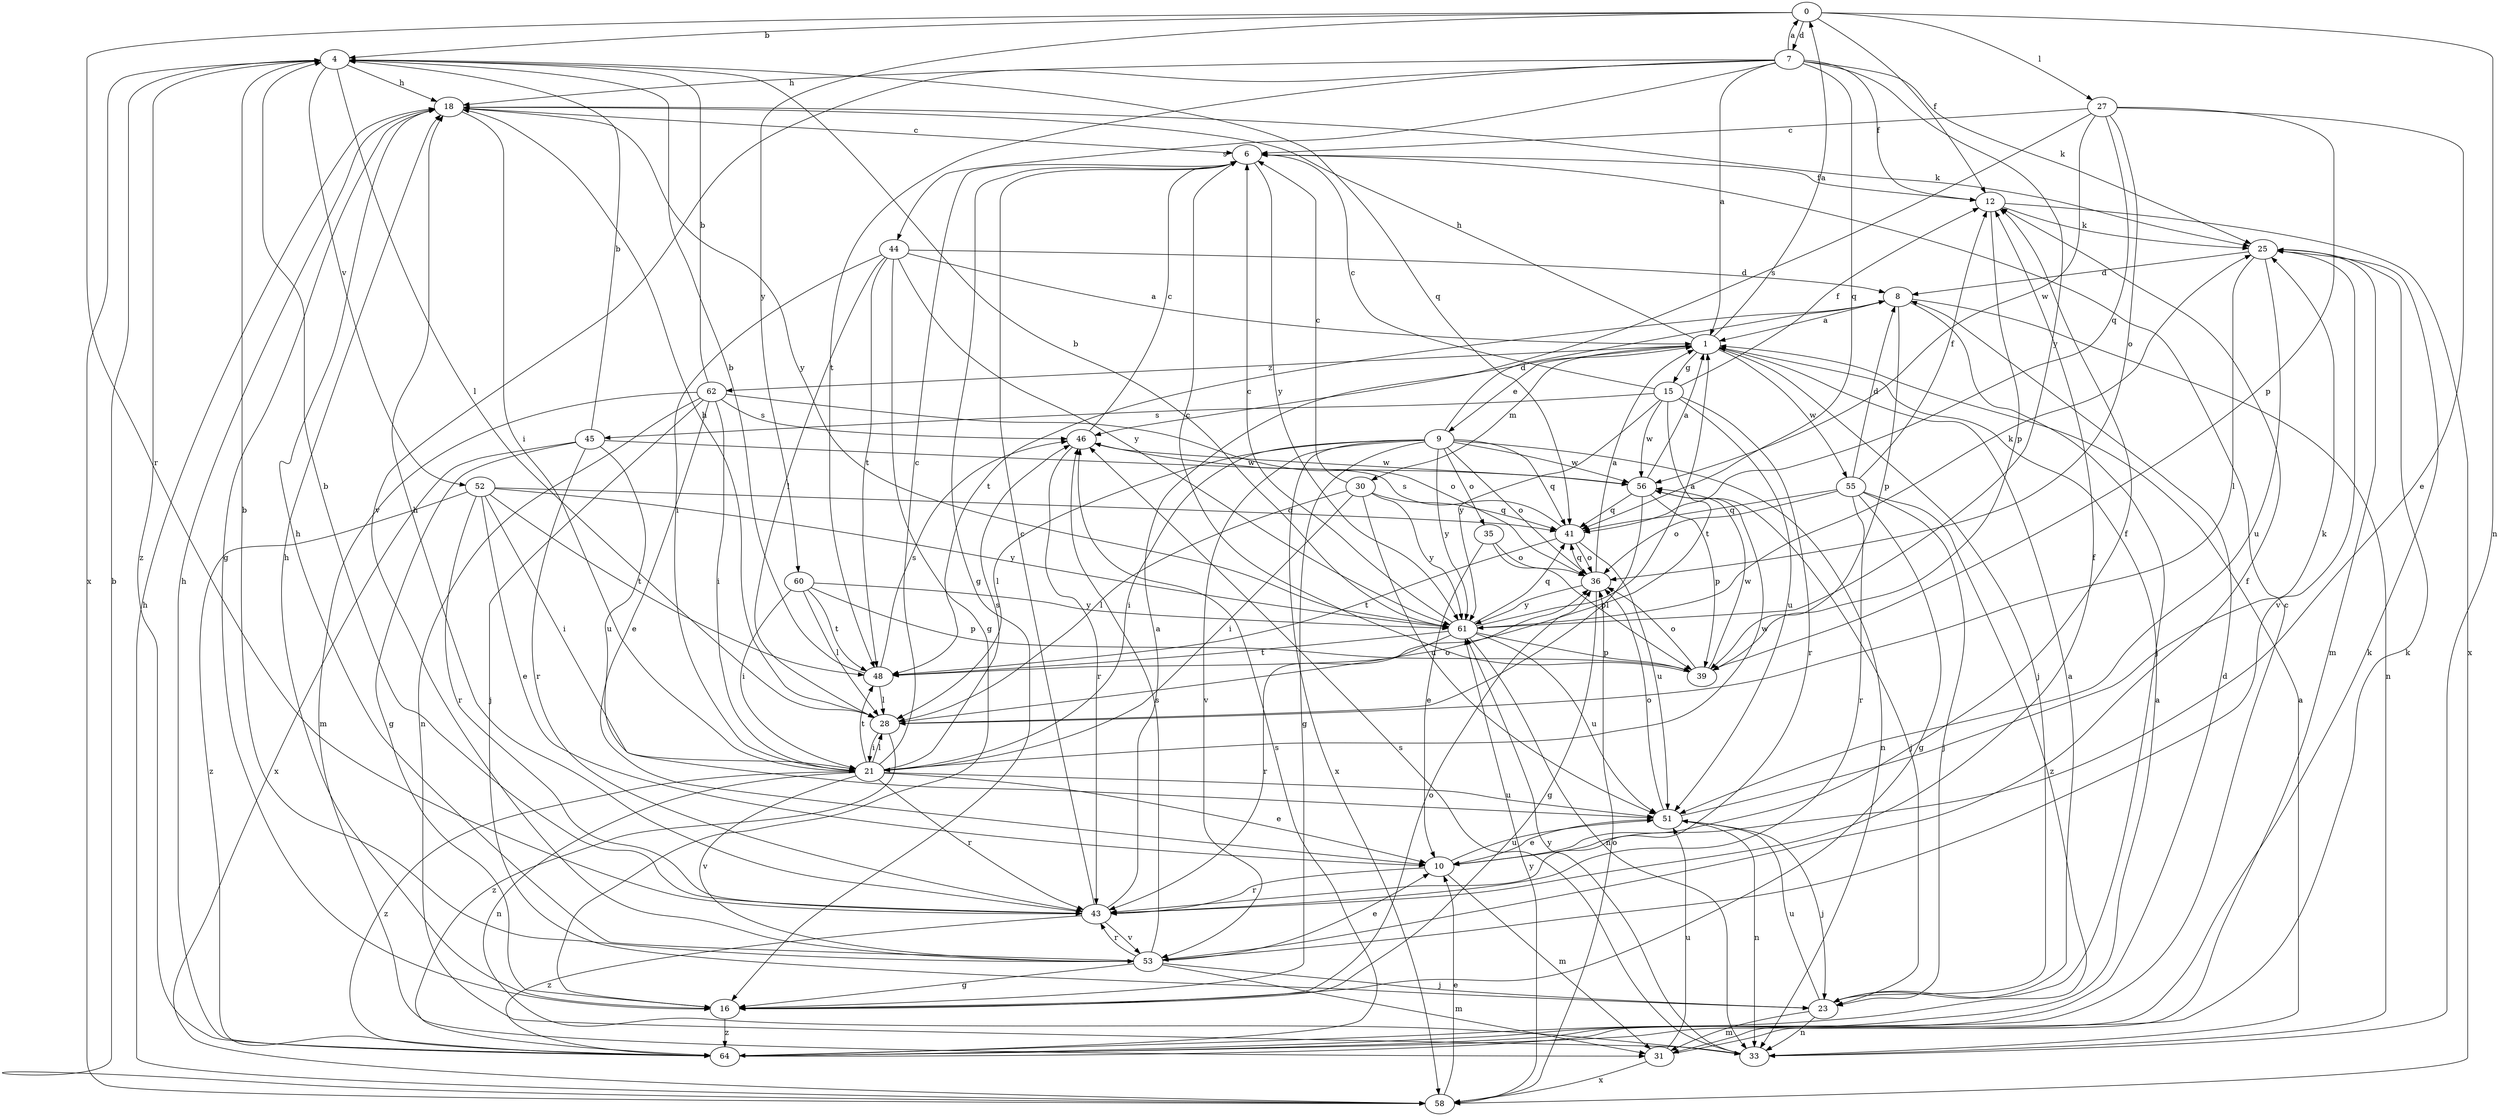 strict digraph  {
0;
1;
4;
6;
7;
8;
9;
10;
12;
15;
16;
18;
21;
23;
25;
27;
28;
30;
31;
33;
35;
36;
39;
41;
43;
44;
45;
46;
48;
51;
52;
53;
55;
56;
58;
60;
61;
62;
64;
0 -> 4  [label=b];
0 -> 7  [label=d];
0 -> 12  [label=f];
0 -> 27  [label=l];
0 -> 33  [label=n];
0 -> 43  [label=r];
0 -> 60  [label=y];
1 -> 0  [label=a];
1 -> 9  [label=e];
1 -> 15  [label=g];
1 -> 18  [label=h];
1 -> 23  [label=j];
1 -> 30  [label=m];
1 -> 55  [label=w];
1 -> 62  [label=z];
4 -> 18  [label=h];
4 -> 28  [label=l];
4 -> 41  [label=q];
4 -> 52  [label=v];
4 -> 58  [label=x];
4 -> 64  [label=z];
6 -> 12  [label=f];
6 -> 16  [label=g];
6 -> 61  [label=y];
7 -> 0  [label=a];
7 -> 1  [label=a];
7 -> 12  [label=f];
7 -> 18  [label=h];
7 -> 25  [label=k];
7 -> 41  [label=q];
7 -> 44  [label=s];
7 -> 48  [label=t];
7 -> 53  [label=v];
7 -> 61  [label=y];
8 -> 1  [label=a];
8 -> 23  [label=j];
8 -> 33  [label=n];
8 -> 39  [label=p];
8 -> 48  [label=t];
9 -> 8  [label=d];
9 -> 16  [label=g];
9 -> 21  [label=i];
9 -> 28  [label=l];
9 -> 33  [label=n];
9 -> 35  [label=o];
9 -> 36  [label=o];
9 -> 41  [label=q];
9 -> 53  [label=v];
9 -> 56  [label=w];
9 -> 58  [label=x];
9 -> 61  [label=y];
10 -> 12  [label=f];
10 -> 31  [label=m];
10 -> 43  [label=r];
10 -> 51  [label=u];
12 -> 25  [label=k];
12 -> 39  [label=p];
12 -> 58  [label=x];
15 -> 6  [label=c];
15 -> 12  [label=f];
15 -> 43  [label=r];
15 -> 45  [label=s];
15 -> 48  [label=t];
15 -> 51  [label=u];
15 -> 56  [label=w];
15 -> 61  [label=y];
16 -> 18  [label=h];
16 -> 36  [label=o];
16 -> 64  [label=z];
18 -> 6  [label=c];
18 -> 16  [label=g];
18 -> 21  [label=i];
18 -> 25  [label=k];
18 -> 61  [label=y];
21 -> 6  [label=c];
21 -> 10  [label=e];
21 -> 28  [label=l];
21 -> 33  [label=n];
21 -> 43  [label=r];
21 -> 46  [label=s];
21 -> 48  [label=t];
21 -> 51  [label=u];
21 -> 53  [label=v];
21 -> 56  [label=w];
21 -> 64  [label=z];
23 -> 1  [label=a];
23 -> 31  [label=m];
23 -> 33  [label=n];
23 -> 51  [label=u];
25 -> 8  [label=d];
25 -> 28  [label=l];
25 -> 31  [label=m];
25 -> 51  [label=u];
25 -> 53  [label=v];
27 -> 6  [label=c];
27 -> 10  [label=e];
27 -> 36  [label=o];
27 -> 39  [label=p];
27 -> 41  [label=q];
27 -> 46  [label=s];
27 -> 56  [label=w];
28 -> 18  [label=h];
28 -> 21  [label=i];
28 -> 36  [label=o];
28 -> 64  [label=z];
30 -> 6  [label=c];
30 -> 21  [label=i];
30 -> 28  [label=l];
30 -> 41  [label=q];
30 -> 51  [label=u];
30 -> 61  [label=y];
31 -> 25  [label=k];
31 -> 51  [label=u];
31 -> 58  [label=x];
33 -> 1  [label=a];
33 -> 46  [label=s];
33 -> 61  [label=y];
35 -> 10  [label=e];
35 -> 36  [label=o];
35 -> 39  [label=p];
36 -> 1  [label=a];
36 -> 16  [label=g];
36 -> 41  [label=q];
36 -> 61  [label=y];
39 -> 6  [label=c];
39 -> 36  [label=o];
39 -> 56  [label=w];
41 -> 36  [label=o];
41 -> 46  [label=s];
41 -> 48  [label=t];
41 -> 51  [label=u];
43 -> 1  [label=a];
43 -> 4  [label=b];
43 -> 6  [label=c];
43 -> 12  [label=f];
43 -> 18  [label=h];
43 -> 53  [label=v];
43 -> 64  [label=z];
44 -> 1  [label=a];
44 -> 8  [label=d];
44 -> 16  [label=g];
44 -> 21  [label=i];
44 -> 28  [label=l];
44 -> 48  [label=t];
44 -> 61  [label=y];
45 -> 4  [label=b];
45 -> 16  [label=g];
45 -> 43  [label=r];
45 -> 51  [label=u];
45 -> 56  [label=w];
45 -> 58  [label=x];
46 -> 6  [label=c];
46 -> 43  [label=r];
46 -> 56  [label=w];
48 -> 4  [label=b];
48 -> 28  [label=l];
48 -> 46  [label=s];
51 -> 10  [label=e];
51 -> 23  [label=j];
51 -> 25  [label=k];
51 -> 33  [label=n];
51 -> 36  [label=o];
52 -> 10  [label=e];
52 -> 21  [label=i];
52 -> 41  [label=q];
52 -> 43  [label=r];
52 -> 48  [label=t];
52 -> 61  [label=y];
52 -> 64  [label=z];
53 -> 4  [label=b];
53 -> 10  [label=e];
53 -> 12  [label=f];
53 -> 16  [label=g];
53 -> 18  [label=h];
53 -> 23  [label=j];
53 -> 31  [label=m];
53 -> 43  [label=r];
53 -> 46  [label=s];
55 -> 8  [label=d];
55 -> 12  [label=f];
55 -> 16  [label=g];
55 -> 23  [label=j];
55 -> 36  [label=o];
55 -> 41  [label=q];
55 -> 43  [label=r];
55 -> 64  [label=z];
56 -> 1  [label=a];
56 -> 23  [label=j];
56 -> 28  [label=l];
56 -> 39  [label=p];
56 -> 41  [label=q];
58 -> 4  [label=b];
58 -> 10  [label=e];
58 -> 18  [label=h];
58 -> 36  [label=o];
58 -> 61  [label=y];
60 -> 21  [label=i];
60 -> 28  [label=l];
60 -> 39  [label=p];
60 -> 48  [label=t];
60 -> 61  [label=y];
61 -> 1  [label=a];
61 -> 4  [label=b];
61 -> 6  [label=c];
61 -> 25  [label=k];
61 -> 33  [label=n];
61 -> 39  [label=p];
61 -> 41  [label=q];
61 -> 43  [label=r];
61 -> 48  [label=t];
61 -> 51  [label=u];
62 -> 4  [label=b];
62 -> 10  [label=e];
62 -> 21  [label=i];
62 -> 23  [label=j];
62 -> 31  [label=m];
62 -> 33  [label=n];
62 -> 36  [label=o];
62 -> 46  [label=s];
64 -> 1  [label=a];
64 -> 6  [label=c];
64 -> 8  [label=d];
64 -> 18  [label=h];
64 -> 25  [label=k];
64 -> 46  [label=s];
}
